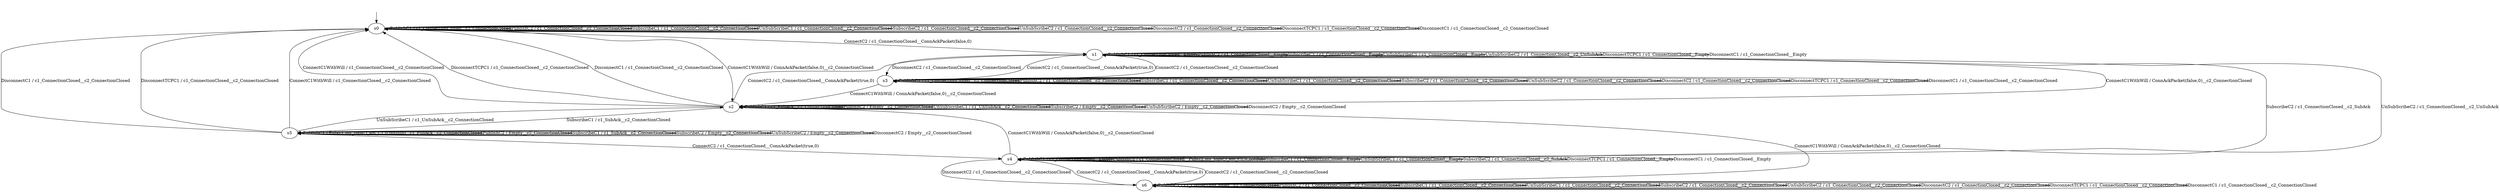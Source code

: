digraph h1 {
s0 [label="s0"];
s1 [label="s1"];
s2 [label="s2"];
s3 [label="s3"];
s4 [label="s4"];
s5 [label="s5"];
s6 [label="s6"];
s0 -> s1 [label="ConnectC2 / c1_ConnectionClosed__ConnAckPacket(false,0)"];
s0 -> s2 [label="ConnectC1WithWill / ConnAckPacket(false,0)__c2_ConnectionClosed"];
s0 -> s0 [label="PublishC1 / c1_ConnectionClosed__c2_ConnectionClosed"];
s0 -> s0 [label="PublishC2 / c1_ConnectionClosed__c2_ConnectionClosed"];
s0 -> s0 [label="SubscribeC1 / c1_ConnectionClosed__c2_ConnectionClosed"];
s0 -> s0 [label="UnSubScribeC1 / c1_ConnectionClosed__c2_ConnectionClosed"];
s0 -> s0 [label="SubscribeC2 / c1_ConnectionClosed__c2_ConnectionClosed"];
s0 -> s0 [label="UnSubScribeC2 / c1_ConnectionClosed__c2_ConnectionClosed"];
s0 -> s0 [label="DisconnectC2 / c1_ConnectionClosed__c2_ConnectionClosed"];
s0 -> s0 [label="DisconnectTCPC1 / c1_ConnectionClosed__c2_ConnectionClosed"];
s0 -> s0 [label="DisconnectC1 / c1_ConnectionClosed__c2_ConnectionClosed"];
s1 -> s3 [label="ConnectC2 / c1_ConnectionClosed__c2_ConnectionClosed"];
s1 -> s2 [label="ConnectC1WithWill / ConnAckPacket(false,0)__c2_ConnectionClosed"];
s1 -> s1 [label="PublishC1 / c1_ConnectionClosed__Empty"];
s1 -> s1 [label="PublishC2 / c1_ConnectionClosed__Empty"];
s1 -> s1 [label="SubscribeC1 / c1_ConnectionClosed__Empty"];
s1 -> s1 [label="UnSubScribeC1 / c1_ConnectionClosed__Empty"];
s1 -> s4 [label="SubscribeC2 / c1_ConnectionClosed__c2_SubAck"];
s1 -> s1 [label="UnSubScribeC2 / c1_ConnectionClosed__c2_UnSubAck"];
s1 -> s3 [label="DisconnectC2 / c1_ConnectionClosed__c2_ConnectionClosed"];
s1 -> s1 [label="DisconnectTCPC1 / c1_ConnectionClosed__Empty"];
s1 -> s1 [label="DisconnectC1 / c1_ConnectionClosed__Empty"];
s2 -> s1 [label="ConnectC2 / c1_ConnectionClosed__ConnAckPacket(true,0)"];
s2 -> s0 [label="ConnectC1WithWill / c1_ConnectionClosed__c2_ConnectionClosed"];
s2 -> s2 [label="PublishC1 / c1_PubAck__c2_ConnectionClosed"];
s2 -> s2 [label="PublishC2 / Empty__c2_ConnectionClosed"];
s2 -> s5 [label="SubscribeC1 / c1_SubAck__c2_ConnectionClosed"];
s2 -> s2 [label="UnSubScribeC1 / c1_UnSubAck__c2_ConnectionClosed"];
s2 -> s2 [label="SubscribeC2 / Empty__c2_ConnectionClosed"];
s2 -> s2 [label="UnSubScribeC2 / Empty__c2_ConnectionClosed"];
s2 -> s2 [label="DisconnectC2 / Empty__c2_ConnectionClosed"];
s2 -> s0 [label="DisconnectTCPC1 / c1_ConnectionClosed__c2_ConnectionClosed"];
s2 -> s0 [label="DisconnectC1 / c1_ConnectionClosed__c2_ConnectionClosed"];
s3 -> s1 [label="ConnectC2 / c1_ConnectionClosed__ConnAckPacket(true,0)"];
s3 -> s2 [label="ConnectC1WithWill / ConnAckPacket(false,0)__c2_ConnectionClosed"];
s3 -> s3 [label="PublishC1 / c1_ConnectionClosed__c2_ConnectionClosed"];
s3 -> s3 [label="PublishC2 / c1_ConnectionClosed__c2_ConnectionClosed"];
s3 -> s3 [label="SubscribeC1 / c1_ConnectionClosed__c2_ConnectionClosed"];
s3 -> s3 [label="UnSubScribeC1 / c1_ConnectionClosed__c2_ConnectionClosed"];
s3 -> s3 [label="SubscribeC2 / c1_ConnectionClosed__c2_ConnectionClosed"];
s3 -> s3 [label="UnSubScribeC2 / c1_ConnectionClosed__c2_ConnectionClosed"];
s3 -> s3 [label="DisconnectC2 / c1_ConnectionClosed__c2_ConnectionClosed"];
s3 -> s3 [label="DisconnectTCPC1 / c1_ConnectionClosed__c2_ConnectionClosed"];
s3 -> s3 [label="DisconnectC1 / c1_ConnectionClosed__c2_ConnectionClosed"];
s4 -> s6 [label="ConnectC2 / c1_ConnectionClosed__c2_ConnectionClosed"];
s4 -> s2 [label="ConnectC1WithWill / ConnAckPacket(false,0)__c2_ConnectionClosed"];
s4 -> s4 [label="PublishC1 / c1_ConnectionClosed__Empty"];
s4 -> s4 [label="PublishC2 / c1_ConnectionClosed__Pub(c2,my_topic,i_am_C2,0,notdub)"];
s4 -> s4 [label="SubscribeC1 / c1_ConnectionClosed__Empty"];
s4 -> s4 [label="UnSubScribeC1 / c1_ConnectionClosed__Empty"];
s4 -> s4 [label="SubscribeC2 / c1_ConnectionClosed__c2_SubAck"];
s4 -> s1 [label="UnSubScribeC2 / c1_ConnectionClosed__c2_UnSubAck"];
s4 -> s6 [label="DisconnectC2 / c1_ConnectionClosed__c2_ConnectionClosed"];
s4 -> s4 [label="DisconnectTCPC1 / c1_ConnectionClosed__Empty"];
s4 -> s4 [label="DisconnectC1 / c1_ConnectionClosed__Empty"];
s5 -> s4 [label="ConnectC2 / c1_ConnectionClosed__ConnAckPacket(true,0)"];
s5 -> s0 [label="ConnectC1WithWill / c1_ConnectionClosed__c2_ConnectionClosed"];
s5 -> s5 [label="PublishC1 / Pub(c1,my_topic,i_am_C1,0,notdub)__c1_PubAck__c2_ConnectionClosed"];
s5 -> s5 [label="PublishC2 / Empty__c2_ConnectionClosed"];
s5 -> s5 [label="SubscribeC1 / c1_SubAck__c2_ConnectionClosed"];
s5 -> s2 [label="UnSubScribeC1 / c1_UnSubAck__c2_ConnectionClosed"];
s5 -> s5 [label="SubscribeC2 / Empty__c2_ConnectionClosed"];
s5 -> s5 [label="UnSubScribeC2 / Empty__c2_ConnectionClosed"];
s5 -> s5 [label="DisconnectC2 / Empty__c2_ConnectionClosed"];
s5 -> s0 [label="DisconnectTCPC1 / c1_ConnectionClosed__c2_ConnectionClosed"];
s5 -> s0 [label="DisconnectC1 / c1_ConnectionClosed__c2_ConnectionClosed"];
s6 -> s4 [label="ConnectC2 / c1_ConnectionClosed__ConnAckPacket(true,0)"];
s6 -> s2 [label="ConnectC1WithWill / ConnAckPacket(false,0)__c2_ConnectionClosed"];
s6 -> s6 [label="PublishC1 / c1_ConnectionClosed__c2_ConnectionClosed"];
s6 -> s6 [label="PublishC2 / c1_ConnectionClosed__c2_ConnectionClosed"];
s6 -> s6 [label="SubscribeC1 / c1_ConnectionClosed__c2_ConnectionClosed"];
s6 -> s6 [label="UnSubScribeC1 / c1_ConnectionClosed__c2_ConnectionClosed"];
s6 -> s6 [label="SubscribeC2 / c1_ConnectionClosed__c2_ConnectionClosed"];
s6 -> s6 [label="UnSubScribeC2 / c1_ConnectionClosed__c2_ConnectionClosed"];
s6 -> s6 [label="DisconnectC2 / c1_ConnectionClosed__c2_ConnectionClosed"];
s6 -> s6 [label="DisconnectTCPC1 / c1_ConnectionClosed__c2_ConnectionClosed"];
s6 -> s6 [label="DisconnectC1 / c1_ConnectionClosed__c2_ConnectionClosed"];
__start0 [shape=none, label=""];
__start0 -> s0 [label=""];
}
